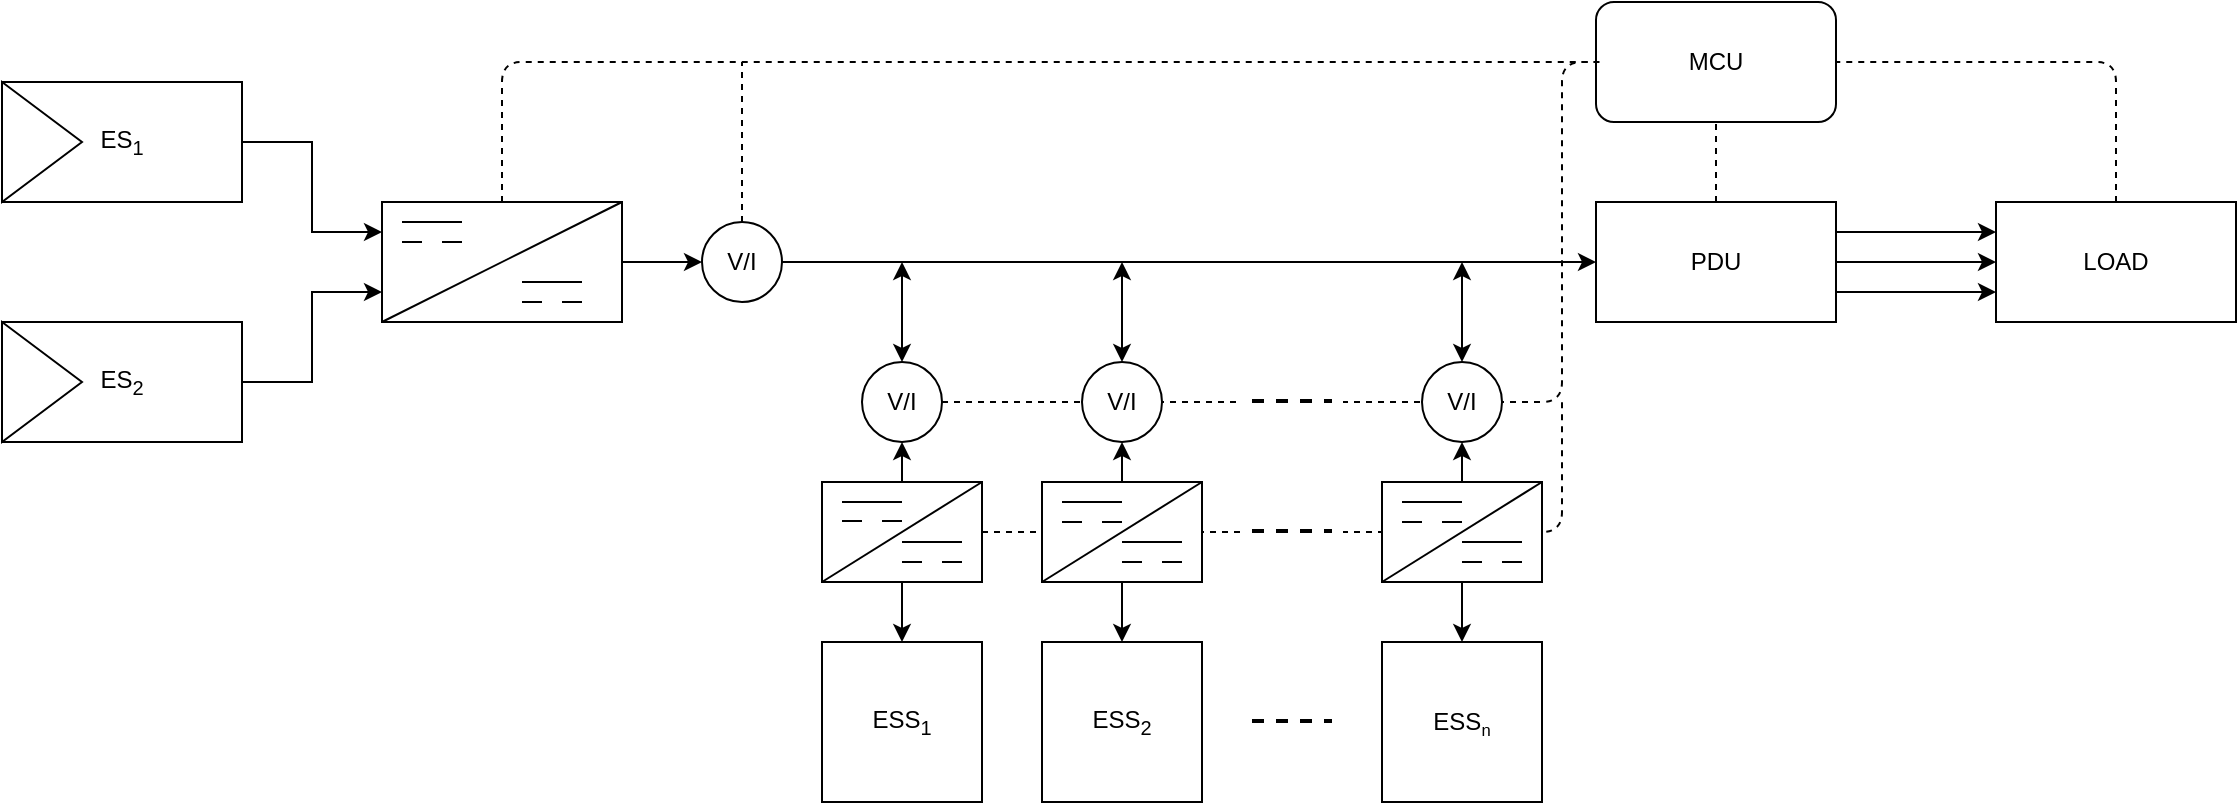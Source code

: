 <mxfile version="12.7.0" type="google"><diagram id="Jv_8hTByM6Xw5LqcJcAm" name="Page-1"><mxGraphModel dx="1038" dy="531" grid="1" gridSize="10" guides="1" tooltips="1" connect="1" arrows="1" fold="1" page="1" pageScale="1" pageWidth="827" pageHeight="1169" math="0" shadow="0"><root><mxCell id="0"/><mxCell id="1" parent="0"/><mxCell id="WP-uccyrVCK_92YTfkJ4-66" value="" style="endArrow=none;dashed=1;html=1;exitX=1;exitY=0.5;exitDx=0;exitDy=0;" edge="1" parent="1" source="ejpW_IllJ5BGZCX-QVNQ-12" target="WP-uccyrVCK_92YTfkJ4-65"><mxGeometry width="50" height="50" relative="1" as="geometry"><mxPoint x="500" y="280" as="sourcePoint"/><mxPoint x="830" y="110" as="targetPoint"/><Array as="points"/></mxGeometry></mxCell><mxCell id="ejpW_IllJ5BGZCX-QVNQ-7" value="" style="edgeStyle=orthogonalEdgeStyle;rounded=0;orthogonalLoop=1;jettySize=auto;html=1;exitX=1;exitY=0.25;exitDx=0;exitDy=0;entryX=0;entryY=0.25;entryDx=0;entryDy=0;" parent="1" source="ejpW_IllJ5BGZCX-QVNQ-1" target="ejpW_IllJ5BGZCX-QVNQ-4" edge="1"><mxGeometry relative="1" as="geometry"><Array as="points"><mxPoint x="150" y="150"/><mxPoint x="185" y="150"/><mxPoint x="185" y="195"/></Array></mxGeometry></mxCell><mxCell id="ejpW_IllJ5BGZCX-QVNQ-1" value="ES&lt;sub&gt;1&lt;/sub&gt;" style="rounded=0;whiteSpace=wrap;html=1;" parent="1" vertex="1"><mxGeometry x="30" y="120" width="120" height="60" as="geometry"/></mxCell><mxCell id="ejpW_IllJ5BGZCX-QVNQ-10" style="edgeStyle=orthogonalEdgeStyle;rounded=0;orthogonalLoop=1;jettySize=auto;html=1;exitX=1;exitY=0.5;exitDx=0;exitDy=0;entryX=0;entryY=0.5;entryDx=0;entryDy=0;" parent="1" source="ejpW_IllJ5BGZCX-QVNQ-4" target="ejpW_IllJ5BGZCX-QVNQ-6" edge="1"><mxGeometry relative="1" as="geometry"/></mxCell><mxCell id="ejpW_IllJ5BGZCX-QVNQ-4" value="" style="rounded=0;whiteSpace=wrap;html=1;" parent="1" vertex="1"><mxGeometry x="220" y="180" width="120" height="60" as="geometry"/></mxCell><mxCell id="ejpW_IllJ5BGZCX-QVNQ-25" value="" style="edgeStyle=orthogonalEdgeStyle;rounded=0;orthogonalLoop=1;jettySize=auto;html=1;" parent="1" source="ejpW_IllJ5BGZCX-QVNQ-5" target="ejpW_IllJ5BGZCX-QVNQ-24" edge="1"><mxGeometry relative="1" as="geometry"/></mxCell><mxCell id="ejpW_IllJ5BGZCX-QVNQ-35" style="edgeStyle=orthogonalEdgeStyle;rounded=0;orthogonalLoop=1;jettySize=auto;html=1;exitX=1;exitY=0.25;exitDx=0;exitDy=0;entryX=0;entryY=0.25;entryDx=0;entryDy=0;" parent="1" source="ejpW_IllJ5BGZCX-QVNQ-5" target="ejpW_IllJ5BGZCX-QVNQ-24" edge="1"><mxGeometry relative="1" as="geometry"/></mxCell><mxCell id="ejpW_IllJ5BGZCX-QVNQ-36" style="edgeStyle=orthogonalEdgeStyle;rounded=0;orthogonalLoop=1;jettySize=auto;html=1;exitX=1;exitY=0.75;exitDx=0;exitDy=0;entryX=0;entryY=0.75;entryDx=0;entryDy=0;" parent="1" source="ejpW_IllJ5BGZCX-QVNQ-5" target="ejpW_IllJ5BGZCX-QVNQ-24" edge="1"><mxGeometry relative="1" as="geometry"/></mxCell><mxCell id="ejpW_IllJ5BGZCX-QVNQ-5" value="PDU" style="rounded=0;whiteSpace=wrap;html=1;" parent="1" vertex="1"><mxGeometry x="827" y="180" width="120" height="60" as="geometry"/></mxCell><mxCell id="ejpW_IllJ5BGZCX-QVNQ-24" value="LOAD" style="rounded=0;whiteSpace=wrap;html=1;" parent="1" vertex="1"><mxGeometry x="1027" y="180" width="120" height="60" as="geometry"/></mxCell><mxCell id="ejpW_IllJ5BGZCX-QVNQ-11" style="edgeStyle=orthogonalEdgeStyle;rounded=0;orthogonalLoop=1;jettySize=auto;html=1;exitX=1;exitY=0.5;exitDx=0;exitDy=0;entryX=0;entryY=0.5;entryDx=0;entryDy=0;" parent="1" source="ejpW_IllJ5BGZCX-QVNQ-6" target="ejpW_IllJ5BGZCX-QVNQ-5" edge="1"><mxGeometry relative="1" as="geometry"/></mxCell><mxCell id="ejpW_IllJ5BGZCX-QVNQ-6" value="V/I" style="ellipse;whiteSpace=wrap;html=1;aspect=fixed;" parent="1" vertex="1"><mxGeometry x="380" y="190" width="40" height="40" as="geometry"/></mxCell><mxCell id="ejpW_IllJ5BGZCX-QVNQ-12" value="V/I" style="ellipse;whiteSpace=wrap;html=1;aspect=fixed;" parent="1" vertex="1"><mxGeometry x="460" y="260" width="40" height="40" as="geometry"/></mxCell><mxCell id="ejpW_IllJ5BGZCX-QVNQ-14" value="" style="endArrow=classic;startArrow=classic;html=1;exitX=0.5;exitY=0;exitDx=0;exitDy=0;" parent="1" source="ejpW_IllJ5BGZCX-QVNQ-12" edge="1"><mxGeometry width="50" height="50" relative="1" as="geometry"><mxPoint x="510" y="250" as="sourcePoint"/><mxPoint x="480" y="210" as="targetPoint"/></mxGeometry></mxCell><mxCell id="ejpW_IllJ5BGZCX-QVNQ-15" value="ESS&lt;sub&gt;1&lt;/sub&gt;" style="whiteSpace=wrap;html=1;aspect=fixed;" parent="1" vertex="1"><mxGeometry x="440" y="400" width="80" height="80" as="geometry"/></mxCell><mxCell id="ejpW_IllJ5BGZCX-QVNQ-16" value="" style="endArrow=classic;startArrow=classic;html=1;exitX=0.5;exitY=1;exitDx=0;exitDy=0;entryX=0.5;entryY=0;entryDx=0;entryDy=0;" parent="1" source="ejpW_IllJ5BGZCX-QVNQ-12" target="ejpW_IllJ5BGZCX-QVNQ-15" edge="1"><mxGeometry width="50" height="50" relative="1" as="geometry"><mxPoint x="440" y="330" as="sourcePoint"/><mxPoint x="320" y="360" as="targetPoint"/></mxGeometry></mxCell><mxCell id="ejpW_IllJ5BGZCX-QVNQ-17" value="MCU" style="rounded=1;whiteSpace=wrap;html=1;" parent="1" vertex="1"><mxGeometry x="827" y="80" width="120" height="60" as="geometry"/></mxCell><mxCell id="ejpW_IllJ5BGZCX-QVNQ-18" value="" style="endArrow=none;dashed=1;html=1;exitX=0.5;exitY=0;exitDx=0;exitDy=0;entryX=0;entryY=0.5;entryDx=0;entryDy=0;" parent="1" source="ejpW_IllJ5BGZCX-QVNQ-4" target="ejpW_IllJ5BGZCX-QVNQ-17" edge="1"><mxGeometry width="50" height="50" relative="1" as="geometry"><mxPoint x="30" y="510" as="sourcePoint"/><mxPoint x="280" y="100" as="targetPoint"/><Array as="points"><mxPoint x="280" y="110"/></Array></mxGeometry></mxCell><mxCell id="ejpW_IllJ5BGZCX-QVNQ-19" value="" style="endArrow=none;dashed=1;html=1;" parent="1" edge="1"><mxGeometry width="50" height="50" relative="1" as="geometry"><mxPoint x="400" y="190" as="sourcePoint"/><mxPoint x="400" y="110" as="targetPoint"/></mxGeometry></mxCell><mxCell id="ejpW_IllJ5BGZCX-QVNQ-20" value="" style="endArrow=none;dashed=1;html=1;entryX=0.5;entryY=1;entryDx=0;entryDy=0;" parent="1" target="ejpW_IllJ5BGZCX-QVNQ-17" edge="1"><mxGeometry width="50" height="50" relative="1" as="geometry"><mxPoint x="887" y="180" as="sourcePoint"/><mxPoint x="937" y="130" as="targetPoint"/></mxGeometry></mxCell><mxCell id="ejpW_IllJ5BGZCX-QVNQ-21" value="" style="endArrow=none;dashed=1;html=1;exitX=1;exitY=0.5;exitDx=0;exitDy=0;" parent="1" source="WP-uccyrVCK_92YTfkJ4-65" edge="1"><mxGeometry width="50" height="50" relative="1" as="geometry"><mxPoint x="510" y="280" as="sourcePoint"/><mxPoint x="830" y="110" as="targetPoint"/><Array as="points"><mxPoint x="810" y="280"/><mxPoint x="810" y="110"/></Array></mxGeometry></mxCell><mxCell id="ejpW_IllJ5BGZCX-QVNQ-28" style="edgeStyle=orthogonalEdgeStyle;rounded=0;orthogonalLoop=1;jettySize=auto;html=1;exitX=0.5;exitY=0;exitDx=0;exitDy=0;" parent="1" source="ejpW_IllJ5BGZCX-QVNQ-26" edge="1"><mxGeometry relative="1" as="geometry"><mxPoint x="480" y="340" as="targetPoint"/></mxGeometry></mxCell><mxCell id="ejpW_IllJ5BGZCX-QVNQ-26" value="" style="rounded=0;whiteSpace=wrap;html=1;" parent="1" vertex="1"><mxGeometry x="440" y="320" width="80" height="50" as="geometry"/></mxCell><mxCell id="ejpW_IllJ5BGZCX-QVNQ-27" value="" style="endArrow=none;html=1;exitX=0;exitY=1;exitDx=0;exitDy=0;entryX=1;entryY=0;entryDx=0;entryDy=0;" parent="1" edge="1" target="ejpW_IllJ5BGZCX-QVNQ-26" source="ejpW_IllJ5BGZCX-QVNQ-26"><mxGeometry width="50" height="50" relative="1" as="geometry"><mxPoint x="480" y="360" as="sourcePoint"/><mxPoint x="500" y="330" as="targetPoint"/></mxGeometry></mxCell><mxCell id="ejpW_IllJ5BGZCX-QVNQ-29" value="" style="endArrow=none;dashed=1;html=1;exitX=1;exitY=0.5;exitDx=0;exitDy=0;" parent="1" source="ejpW_IllJ5BGZCX-QVNQ-26" edge="1"><mxGeometry width="50" height="50" relative="1" as="geometry"><mxPoint x="510" y="350" as="sourcePoint"/><mxPoint x="810" y="280" as="targetPoint"/><Array as="points"><mxPoint x="810" y="345"/></Array></mxGeometry></mxCell><mxCell id="ejpW_IllJ5BGZCX-QVNQ-30" value="" style="endArrow=none;dashed=1;html=1;entryX=1;entryY=0.5;entryDx=0;entryDy=0;" parent="1" edge="1" target="ejpW_IllJ5BGZCX-QVNQ-17"><mxGeometry width="50" height="50" relative="1" as="geometry"><mxPoint x="1087" y="180" as="sourcePoint"/><mxPoint x="987" y="110" as="targetPoint"/><Array as="points"><mxPoint x="1087" y="110"/></Array></mxGeometry></mxCell><mxCell id="WP-uccyrVCK_92YTfkJ4-2" value="" style="edgeStyle=orthogonalEdgeStyle;rounded=0;orthogonalLoop=1;jettySize=auto;html=1;entryX=0;entryY=0.75;entryDx=0;entryDy=0;" edge="1" parent="1" source="WP-uccyrVCK_92YTfkJ4-1" target="ejpW_IllJ5BGZCX-QVNQ-4"><mxGeometry relative="1" as="geometry"/></mxCell><mxCell id="WP-uccyrVCK_92YTfkJ4-1" value="ES&lt;sub&gt;2&lt;/sub&gt;" style="rounded=0;whiteSpace=wrap;html=1;" vertex="1" parent="1"><mxGeometry x="30" y="240" width="120" height="60" as="geometry"/></mxCell><mxCell id="WP-uccyrVCK_92YTfkJ4-5" value="V/I" style="ellipse;whiteSpace=wrap;html=1;aspect=fixed;" vertex="1" parent="1"><mxGeometry x="570" y="260" width="40" height="40" as="geometry"/></mxCell><mxCell id="WP-uccyrVCK_92YTfkJ4-6" value="" style="endArrow=classic;startArrow=classic;html=1;" edge="1" parent="1" source="WP-uccyrVCK_92YTfkJ4-5"><mxGeometry width="50" height="50" relative="1" as="geometry"><mxPoint x="620" y="250" as="sourcePoint"/><mxPoint x="590" y="210" as="targetPoint"/></mxGeometry></mxCell><mxCell id="WP-uccyrVCK_92YTfkJ4-7" value="ESS&lt;sub&gt;2&lt;/sub&gt;" style="whiteSpace=wrap;html=1;aspect=fixed;" vertex="1" parent="1"><mxGeometry x="550" y="400" width="80" height="80" as="geometry"/></mxCell><mxCell id="WP-uccyrVCK_92YTfkJ4-8" value="" style="endArrow=classic;startArrow=classic;html=1;exitX=0.5;exitY=1;exitDx=0;exitDy=0;entryX=0.5;entryY=0;entryDx=0;entryDy=0;" edge="1" parent="1" source="WP-uccyrVCK_92YTfkJ4-5" target="WP-uccyrVCK_92YTfkJ4-7"><mxGeometry width="50" height="50" relative="1" as="geometry"><mxPoint x="550" y="330" as="sourcePoint"/><mxPoint x="430" y="360" as="targetPoint"/></mxGeometry></mxCell><mxCell id="WP-uccyrVCK_92YTfkJ4-9" style="edgeStyle=orthogonalEdgeStyle;rounded=0;orthogonalLoop=1;jettySize=auto;html=1;exitX=0.5;exitY=0;exitDx=0;exitDy=0;" edge="1" parent="1" source="WP-uccyrVCK_92YTfkJ4-10"><mxGeometry relative="1" as="geometry"><mxPoint x="590" y="340" as="targetPoint"/></mxGeometry></mxCell><mxCell id="WP-uccyrVCK_92YTfkJ4-10" value="" style="rounded=0;whiteSpace=wrap;html=1;" vertex="1" parent="1"><mxGeometry x="550" y="320" width="80" height="50" as="geometry"/></mxCell><mxCell id="WP-uccyrVCK_92YTfkJ4-11" value="" style="endArrow=none;html=1;entryX=1;entryY=0;entryDx=0;entryDy=0;exitX=0;exitY=1;exitDx=0;exitDy=0;" edge="1" parent="1" source="WP-uccyrVCK_92YTfkJ4-10" target="WP-uccyrVCK_92YTfkJ4-10"><mxGeometry width="50" height="50" relative="1" as="geometry"><mxPoint x="590" y="360" as="sourcePoint"/><mxPoint x="610" y="330" as="targetPoint"/></mxGeometry></mxCell><mxCell id="WP-uccyrVCK_92YTfkJ4-12" value="V/I" style="ellipse;whiteSpace=wrap;html=1;aspect=fixed;" vertex="1" parent="1"><mxGeometry x="740" y="260" width="40" height="40" as="geometry"/></mxCell><mxCell id="WP-uccyrVCK_92YTfkJ4-13" value="" style="endArrow=classic;startArrow=classic;html=1;exitX=0.5;exitY=0;exitDx=0;exitDy=0;" edge="1" parent="1" source="WP-uccyrVCK_92YTfkJ4-12"><mxGeometry width="50" height="50" relative="1" as="geometry"><mxPoint x="790" y="250" as="sourcePoint"/><mxPoint x="760" y="210" as="targetPoint"/></mxGeometry></mxCell><mxCell id="WP-uccyrVCK_92YTfkJ4-14" value="ESS&lt;span style=&quot;font-size: 10px&quot;&gt;&lt;sub&gt;n&lt;/sub&gt;&lt;/span&gt;" style="whiteSpace=wrap;html=1;aspect=fixed;" vertex="1" parent="1"><mxGeometry x="720" y="400" width="80" height="80" as="geometry"/></mxCell><mxCell id="WP-uccyrVCK_92YTfkJ4-15" value="" style="endArrow=classic;startArrow=classic;html=1;exitX=0.5;exitY=1;exitDx=0;exitDy=0;entryX=0.5;entryY=0;entryDx=0;entryDy=0;" edge="1" parent="1" source="WP-uccyrVCK_92YTfkJ4-12" target="WP-uccyrVCK_92YTfkJ4-14"><mxGeometry width="50" height="50" relative="1" as="geometry"><mxPoint x="720" y="330" as="sourcePoint"/><mxPoint x="600" y="360" as="targetPoint"/></mxGeometry></mxCell><mxCell id="WP-uccyrVCK_92YTfkJ4-16" style="edgeStyle=orthogonalEdgeStyle;rounded=0;orthogonalLoop=1;jettySize=auto;html=1;exitX=0.5;exitY=0;exitDx=0;exitDy=0;" edge="1" parent="1" source="WP-uccyrVCK_92YTfkJ4-17"><mxGeometry relative="1" as="geometry"><mxPoint x="760" y="340" as="targetPoint"/></mxGeometry></mxCell><mxCell id="WP-uccyrVCK_92YTfkJ4-17" value="" style="rounded=0;whiteSpace=wrap;html=1;" vertex="1" parent="1"><mxGeometry x="720" y="320" width="80" height="50" as="geometry"/></mxCell><mxCell id="WP-uccyrVCK_92YTfkJ4-18" value="" style="endArrow=none;html=1;exitX=0;exitY=1;exitDx=0;exitDy=0;entryX=1;entryY=0;entryDx=0;entryDy=0;" edge="1" parent="1" source="WP-uccyrVCK_92YTfkJ4-17" target="WP-uccyrVCK_92YTfkJ4-17"><mxGeometry width="50" height="50" relative="1" as="geometry"><mxPoint x="760" y="360" as="sourcePoint"/><mxPoint x="780" y="330" as="targetPoint"/></mxGeometry></mxCell><mxCell id="WP-uccyrVCK_92YTfkJ4-19" value="" style="endArrow=none;html=1;entryX=1;entryY=0;entryDx=0;entryDy=0;" edge="1" parent="1" target="ejpW_IllJ5BGZCX-QVNQ-4"><mxGeometry width="50" height="50" relative="1" as="geometry"><mxPoint x="220" y="240" as="sourcePoint"/><mxPoint x="270" y="190" as="targetPoint"/></mxGeometry></mxCell><mxCell id="WP-uccyrVCK_92YTfkJ4-21" value="" style="triangle;whiteSpace=wrap;html=1;" vertex="1" parent="1"><mxGeometry x="30" y="120" width="40" height="60" as="geometry"/></mxCell><mxCell id="WP-uccyrVCK_92YTfkJ4-22" value="" style="triangle;whiteSpace=wrap;html=1;" vertex="1" parent="1"><mxGeometry x="30" y="240" width="40" height="60" as="geometry"/></mxCell><mxCell id="WP-uccyrVCK_92YTfkJ4-32" value="" style="endArrow=none;html=1;" edge="1" parent="1"><mxGeometry width="50" height="50" relative="1" as="geometry"><mxPoint x="230" y="190" as="sourcePoint"/><mxPoint x="260" y="190" as="targetPoint"/></mxGeometry></mxCell><mxCell id="WP-uccyrVCK_92YTfkJ4-33" value="" style="endArrow=none;html=1;" edge="1" parent="1"><mxGeometry width="50" height="50" relative="1" as="geometry"><mxPoint x="230" y="200" as="sourcePoint"/><mxPoint x="240" y="200" as="targetPoint"/></mxGeometry></mxCell><mxCell id="WP-uccyrVCK_92YTfkJ4-34" value="" style="endArrow=none;html=1;" edge="1" parent="1"><mxGeometry width="50" height="50" relative="1" as="geometry"><mxPoint x="290" y="230" as="sourcePoint"/><mxPoint x="300" y="230" as="targetPoint"/></mxGeometry></mxCell><mxCell id="WP-uccyrVCK_92YTfkJ4-35" value="" style="endArrow=none;html=1;" edge="1" parent="1"><mxGeometry width="50" height="50" relative="1" as="geometry"><mxPoint x="290" y="220" as="sourcePoint"/><mxPoint x="320" y="220" as="targetPoint"/></mxGeometry></mxCell><mxCell id="WP-uccyrVCK_92YTfkJ4-36" value="" style="endArrow=none;html=1;" edge="1" parent="1"><mxGeometry width="50" height="50" relative="1" as="geometry"><mxPoint x="450" y="330" as="sourcePoint"/><mxPoint x="480" y="330" as="targetPoint"/></mxGeometry></mxCell><mxCell id="WP-uccyrVCK_92YTfkJ4-37" value="" style="endArrow=none;html=1;" edge="1" parent="1"><mxGeometry width="50" height="50" relative="1" as="geometry"><mxPoint x="480" y="350" as="sourcePoint"/><mxPoint x="510" y="350" as="targetPoint"/></mxGeometry></mxCell><mxCell id="WP-uccyrVCK_92YTfkJ4-38" value="" style="endArrow=none;html=1;startSize=1;" edge="1" parent="1"><mxGeometry width="50" height="50" relative="1" as="geometry"><mxPoint x="590" y="350" as="sourcePoint"/><mxPoint x="620" y="350" as="targetPoint"/></mxGeometry></mxCell><mxCell id="WP-uccyrVCK_92YTfkJ4-39" value="" style="endArrow=none;html=1;" edge="1" parent="1"><mxGeometry width="50" height="50" relative="1" as="geometry"><mxPoint x="450" y="339.5" as="sourcePoint"/><mxPoint x="460" y="339.5" as="targetPoint"/></mxGeometry></mxCell><mxCell id="WP-uccyrVCK_92YTfkJ4-40" value="" style="endArrow=none;html=1;" edge="1" parent="1"><mxGeometry width="50" height="50" relative="1" as="geometry"><mxPoint x="310" y="230" as="sourcePoint"/><mxPoint x="320" y="230" as="targetPoint"/></mxGeometry></mxCell><mxCell id="WP-uccyrVCK_92YTfkJ4-41" value="" style="endArrow=none;html=1;" edge="1" parent="1"><mxGeometry width="50" height="50" relative="1" as="geometry"><mxPoint x="250" y="200" as="sourcePoint"/><mxPoint x="260" y="200" as="targetPoint"/></mxGeometry></mxCell><mxCell id="WP-uccyrVCK_92YTfkJ4-42" value="" style="endArrow=none;html=1;" edge="1" parent="1"><mxGeometry width="50" height="50" relative="1" as="geometry"><mxPoint x="470" y="339.5" as="sourcePoint"/><mxPoint x="480" y="339.5" as="targetPoint"/></mxGeometry></mxCell><mxCell id="WP-uccyrVCK_92YTfkJ4-43" value="" style="endArrow=none;html=1;" edge="1" parent="1"><mxGeometry width="50" height="50" relative="1" as="geometry"><mxPoint x="480" y="360" as="sourcePoint"/><mxPoint x="490" y="360" as="targetPoint"/></mxGeometry></mxCell><mxCell id="WP-uccyrVCK_92YTfkJ4-44" value="" style="endArrow=none;html=1;" edge="1" parent="1"><mxGeometry width="50" height="50" relative="1" as="geometry"><mxPoint x="500" y="360" as="sourcePoint"/><mxPoint x="510" y="360" as="targetPoint"/></mxGeometry></mxCell><mxCell id="WP-uccyrVCK_92YTfkJ4-47" value="" style="endArrow=none;html=1;" edge="1" parent="1"><mxGeometry width="50" height="50" relative="1" as="geometry"><mxPoint x="560" y="340" as="sourcePoint"/><mxPoint x="570" y="340" as="targetPoint"/></mxGeometry></mxCell><mxCell id="WP-uccyrVCK_92YTfkJ4-48" value="" style="endArrow=none;html=1;" edge="1" parent="1"><mxGeometry width="50" height="50" relative="1" as="geometry"><mxPoint x="580" y="340" as="sourcePoint"/><mxPoint x="590" y="340" as="targetPoint"/></mxGeometry></mxCell><mxCell id="WP-uccyrVCK_92YTfkJ4-49" value="" style="endArrow=none;html=1;" edge="1" parent="1"><mxGeometry width="50" height="50" relative="1" as="geometry"><mxPoint x="590" y="360" as="sourcePoint"/><mxPoint x="600" y="360" as="targetPoint"/></mxGeometry></mxCell><mxCell id="WP-uccyrVCK_92YTfkJ4-50" value="" style="endArrow=none;html=1;" edge="1" parent="1"><mxGeometry width="50" height="50" relative="1" as="geometry"><mxPoint x="610" y="360" as="sourcePoint"/><mxPoint x="620" y="360" as="targetPoint"/></mxGeometry></mxCell><mxCell id="WP-uccyrVCK_92YTfkJ4-51" value="" style="endArrow=none;html=1;" edge="1" parent="1"><mxGeometry width="50" height="50" relative="1" as="geometry"><mxPoint x="730" y="340" as="sourcePoint"/><mxPoint x="740" y="340" as="targetPoint"/></mxGeometry></mxCell><mxCell id="WP-uccyrVCK_92YTfkJ4-52" value="" style="endArrow=none;html=1;" edge="1" parent="1"><mxGeometry width="50" height="50" relative="1" as="geometry"><mxPoint x="760" y="360" as="sourcePoint"/><mxPoint x="770" y="360" as="targetPoint"/></mxGeometry></mxCell><mxCell id="WP-uccyrVCK_92YTfkJ4-53" value="" style="endArrow=none;html=1;startSize=1;" edge="1" parent="1"><mxGeometry width="50" height="50" relative="1" as="geometry"><mxPoint x="560" y="330" as="sourcePoint"/><mxPoint x="590" y="330" as="targetPoint"/></mxGeometry></mxCell><mxCell id="WP-uccyrVCK_92YTfkJ4-54" value="" style="endArrow=none;html=1;startSize=1;" edge="1" parent="1"><mxGeometry width="50" height="50" relative="1" as="geometry"><mxPoint x="730" y="330" as="sourcePoint"/><mxPoint x="760" y="330" as="targetPoint"/></mxGeometry></mxCell><mxCell id="WP-uccyrVCK_92YTfkJ4-57" value="" style="endArrow=none;html=1;startSize=1;" edge="1" parent="1"><mxGeometry width="50" height="50" relative="1" as="geometry"><mxPoint x="760" y="350" as="sourcePoint"/><mxPoint x="790" y="350" as="targetPoint"/></mxGeometry></mxCell><mxCell id="WP-uccyrVCK_92YTfkJ4-58" value="" style="endArrow=none;html=1;" edge="1" parent="1"><mxGeometry width="50" height="50" relative="1" as="geometry"><mxPoint x="750" y="340" as="sourcePoint"/><mxPoint x="760" y="340" as="targetPoint"/></mxGeometry></mxCell><mxCell id="WP-uccyrVCK_92YTfkJ4-59" value="" style="endArrow=none;html=1;" edge="1" parent="1"><mxGeometry width="50" height="50" relative="1" as="geometry"><mxPoint x="780" y="360" as="sourcePoint"/><mxPoint x="790" y="360" as="targetPoint"/></mxGeometry></mxCell><mxCell id="WP-uccyrVCK_92YTfkJ4-62" value="" style="endArrow=none;dashed=1;html=1;rounded=1;strokeWidth=2;" edge="1" parent="1"><mxGeometry width="50" height="50" relative="1" as="geometry"><mxPoint x="655" y="344.5" as="sourcePoint"/><mxPoint x="695" y="344.5" as="targetPoint"/></mxGeometry></mxCell><mxCell id="WP-uccyrVCK_92YTfkJ4-63" value="" style="rounded=0;whiteSpace=wrap;html=1;fillColor=#FFFFFF;strokeColor=#FFFFFF;" vertex="1" parent="1"><mxGeometry x="650" y="340" width="50" height="10" as="geometry"/></mxCell><mxCell id="WP-uccyrVCK_92YTfkJ4-65" value="" style="rounded=0;whiteSpace=wrap;html=1;fillColor=#FFFFFF;strokeColor=#FFFFFF;" vertex="1" parent="1"><mxGeometry x="650" y="275" width="50" height="10" as="geometry"/></mxCell><mxCell id="WP-uccyrVCK_92YTfkJ4-67" value="" style="endArrow=none;dashed=1;html=1;rounded=1;strokeWidth=2;" edge="1" parent="1"><mxGeometry width="50" height="50" relative="1" as="geometry"><mxPoint x="655" y="439.5" as="sourcePoint"/><mxPoint x="695" y="439.5" as="targetPoint"/></mxGeometry></mxCell><mxCell id="WP-uccyrVCK_92YTfkJ4-68" value="" style="endArrow=none;dashed=1;html=1;rounded=1;strokeWidth=2;" edge="1" parent="1"><mxGeometry width="50" height="50" relative="1" as="geometry"><mxPoint x="655" y="279.5" as="sourcePoint"/><mxPoint x="695" y="279.5" as="targetPoint"/></mxGeometry></mxCell><mxCell id="WP-uccyrVCK_92YTfkJ4-69" value="" style="endArrow=none;dashed=1;html=1;rounded=1;strokeWidth=2;" edge="1" parent="1"><mxGeometry width="50" height="50" relative="1" as="geometry"><mxPoint x="655" y="344.5" as="sourcePoint"/><mxPoint x="695" y="344.5" as="targetPoint"/></mxGeometry></mxCell></root></mxGraphModel></diagram></mxfile>